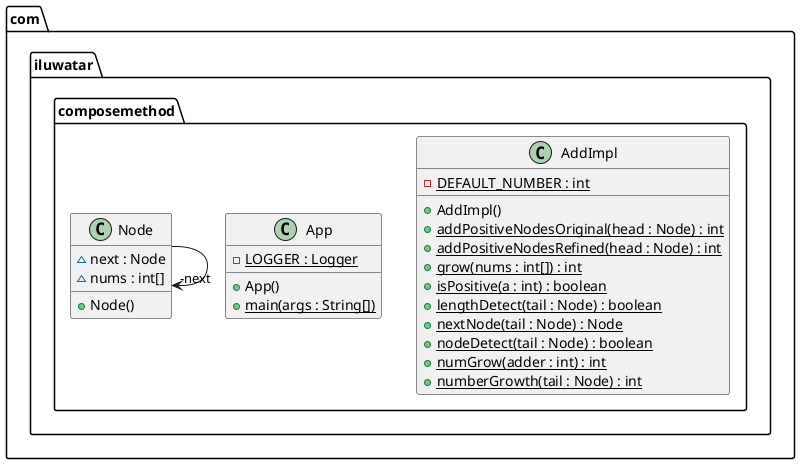 @startuml
package com.iluwatar.composemethod {
  class AddImpl {
    - DEFAULT_NUMBER : int {static}
    + AddImpl()
    + addPositiveNodesOriginal(head : Node) : int {static}
    + addPositiveNodesRefined(head : Node) : int {static}
    + grow(nums : int[]) : int {static}
    + isPositive(a : int) : boolean {static}
    + lengthDetect(tail : Node) : boolean {static}
    + nextNode(tail : Node) : Node {static}
    + nodeDetect(tail : Node) : boolean {static}
    + numGrow(adder : int) : int {static}
    + numberGrowth(tail : Node) : int {static}
  }
  class App {
    - LOGGER : Logger {static}
    + App()
    + main(args : String[]) {static}
  }
  class Node {
    ~ next : Node
    ~ nums : int[]
    + Node()
  }
}
Node -->  "-next" Node
@enduml